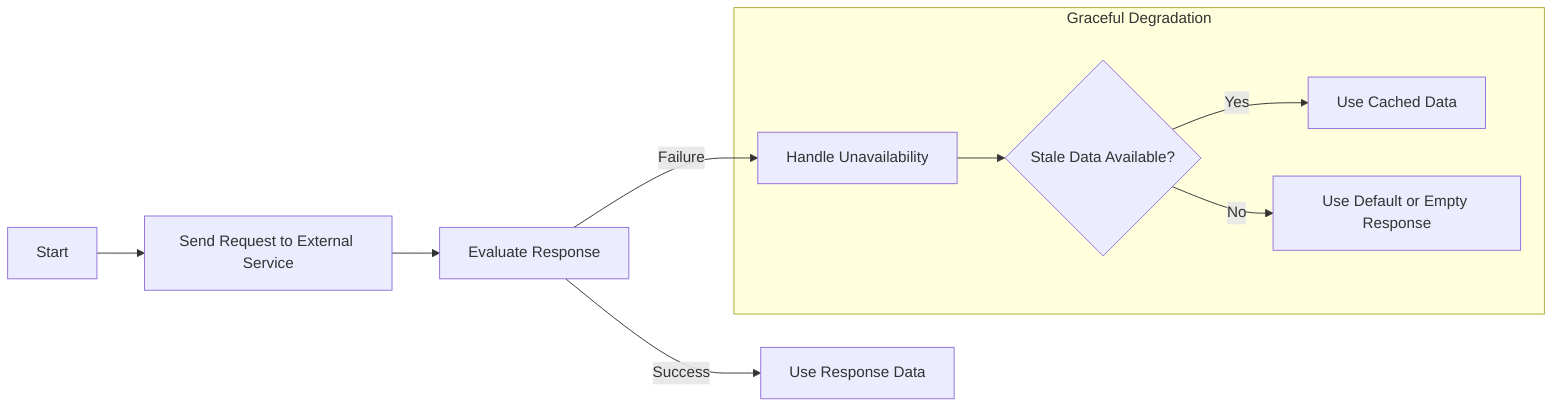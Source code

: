 graph LR;
    A[Start] --> B[Send Request to External Service];
    B --> C[Evaluate Response];
    C -->|Success| D[Use Response Data];
    C -->|Failure| E[Handle Unavailability];

    subgraph Graceful Degradation
        E --> F{Stale Data Available?};
        F -- Yes --> G[Use Cached Data];
        F -- No --> H[Use Default or Empty Response];
    end